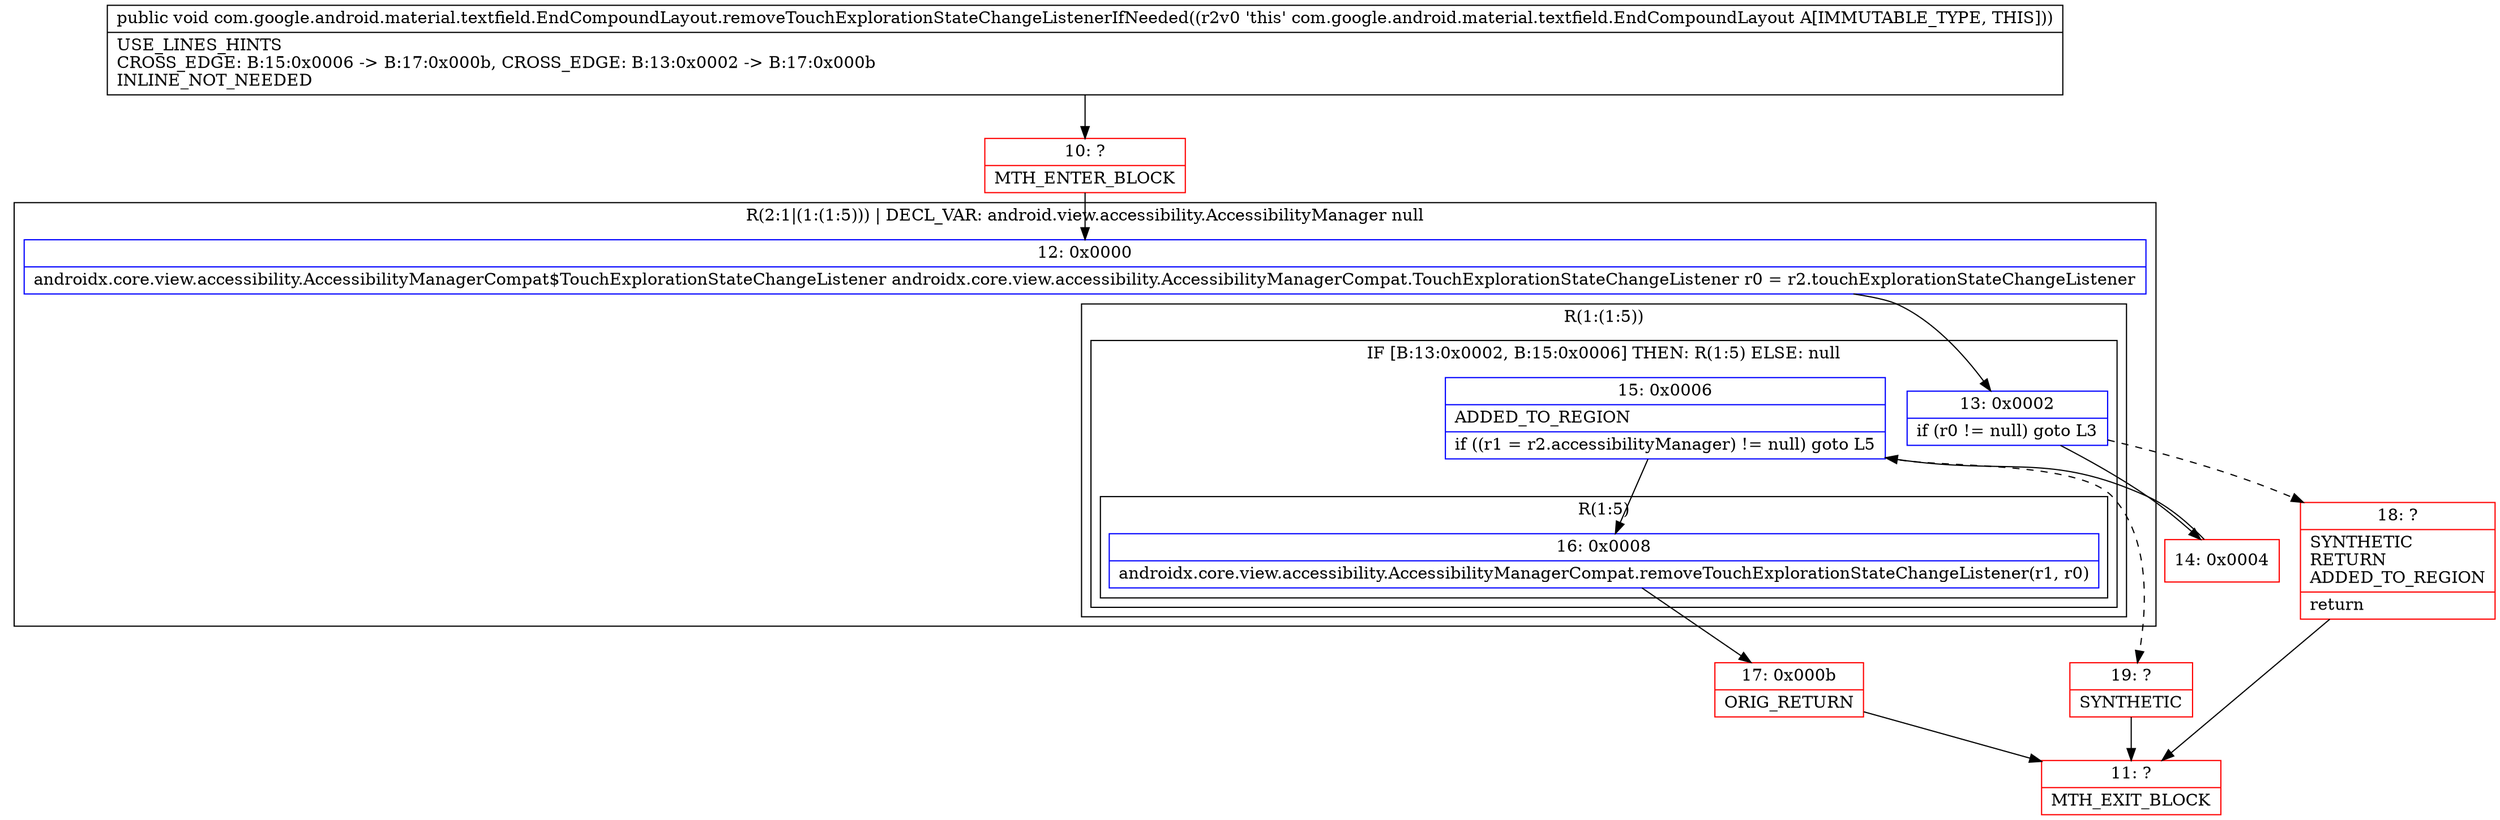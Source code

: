 digraph "CFG forcom.google.android.material.textfield.EndCompoundLayout.removeTouchExplorationStateChangeListenerIfNeeded()V" {
subgraph cluster_Region_370019372 {
label = "R(2:1|(1:(1:5))) | DECL_VAR: android.view.accessibility.AccessibilityManager null\l";
node [shape=record,color=blue];
Node_12 [shape=record,label="{12\:\ 0x0000|androidx.core.view.accessibility.AccessibilityManagerCompat$TouchExplorationStateChangeListener androidx.core.view.accessibility.AccessibilityManagerCompat.TouchExplorationStateChangeListener r0 = r2.touchExplorationStateChangeListener\l}"];
subgraph cluster_Region_464860078 {
label = "R(1:(1:5))";
node [shape=record,color=blue];
subgraph cluster_IfRegion_2059418238 {
label = "IF [B:13:0x0002, B:15:0x0006] THEN: R(1:5) ELSE: null";
node [shape=record,color=blue];
Node_13 [shape=record,label="{13\:\ 0x0002|if (r0 != null) goto L3\l}"];
Node_15 [shape=record,label="{15\:\ 0x0006|ADDED_TO_REGION\l|if ((r1 = r2.accessibilityManager) != null) goto L5\l}"];
subgraph cluster_Region_678297084 {
label = "R(1:5)";
node [shape=record,color=blue];
Node_16 [shape=record,label="{16\:\ 0x0008|androidx.core.view.accessibility.AccessibilityManagerCompat.removeTouchExplorationStateChangeListener(r1, r0)\l}"];
}
}
}
}
Node_10 [shape=record,color=red,label="{10\:\ ?|MTH_ENTER_BLOCK\l}"];
Node_14 [shape=record,color=red,label="{14\:\ 0x0004}"];
Node_17 [shape=record,color=red,label="{17\:\ 0x000b|ORIG_RETURN\l}"];
Node_11 [shape=record,color=red,label="{11\:\ ?|MTH_EXIT_BLOCK\l}"];
Node_19 [shape=record,color=red,label="{19\:\ ?|SYNTHETIC\l}"];
Node_18 [shape=record,color=red,label="{18\:\ ?|SYNTHETIC\lRETURN\lADDED_TO_REGION\l|return\l}"];
MethodNode[shape=record,label="{public void com.google.android.material.textfield.EndCompoundLayout.removeTouchExplorationStateChangeListenerIfNeeded((r2v0 'this' com.google.android.material.textfield.EndCompoundLayout A[IMMUTABLE_TYPE, THIS]))  | USE_LINES_HINTS\lCROSS_EDGE: B:15:0x0006 \-\> B:17:0x000b, CROSS_EDGE: B:13:0x0002 \-\> B:17:0x000b\lINLINE_NOT_NEEDED\l}"];
MethodNode -> Node_10;Node_12 -> Node_13;
Node_13 -> Node_14;
Node_13 -> Node_18[style=dashed];
Node_15 -> Node_16;
Node_15 -> Node_19[style=dashed];
Node_16 -> Node_17;
Node_10 -> Node_12;
Node_14 -> Node_15;
Node_17 -> Node_11;
Node_19 -> Node_11;
Node_18 -> Node_11;
}

